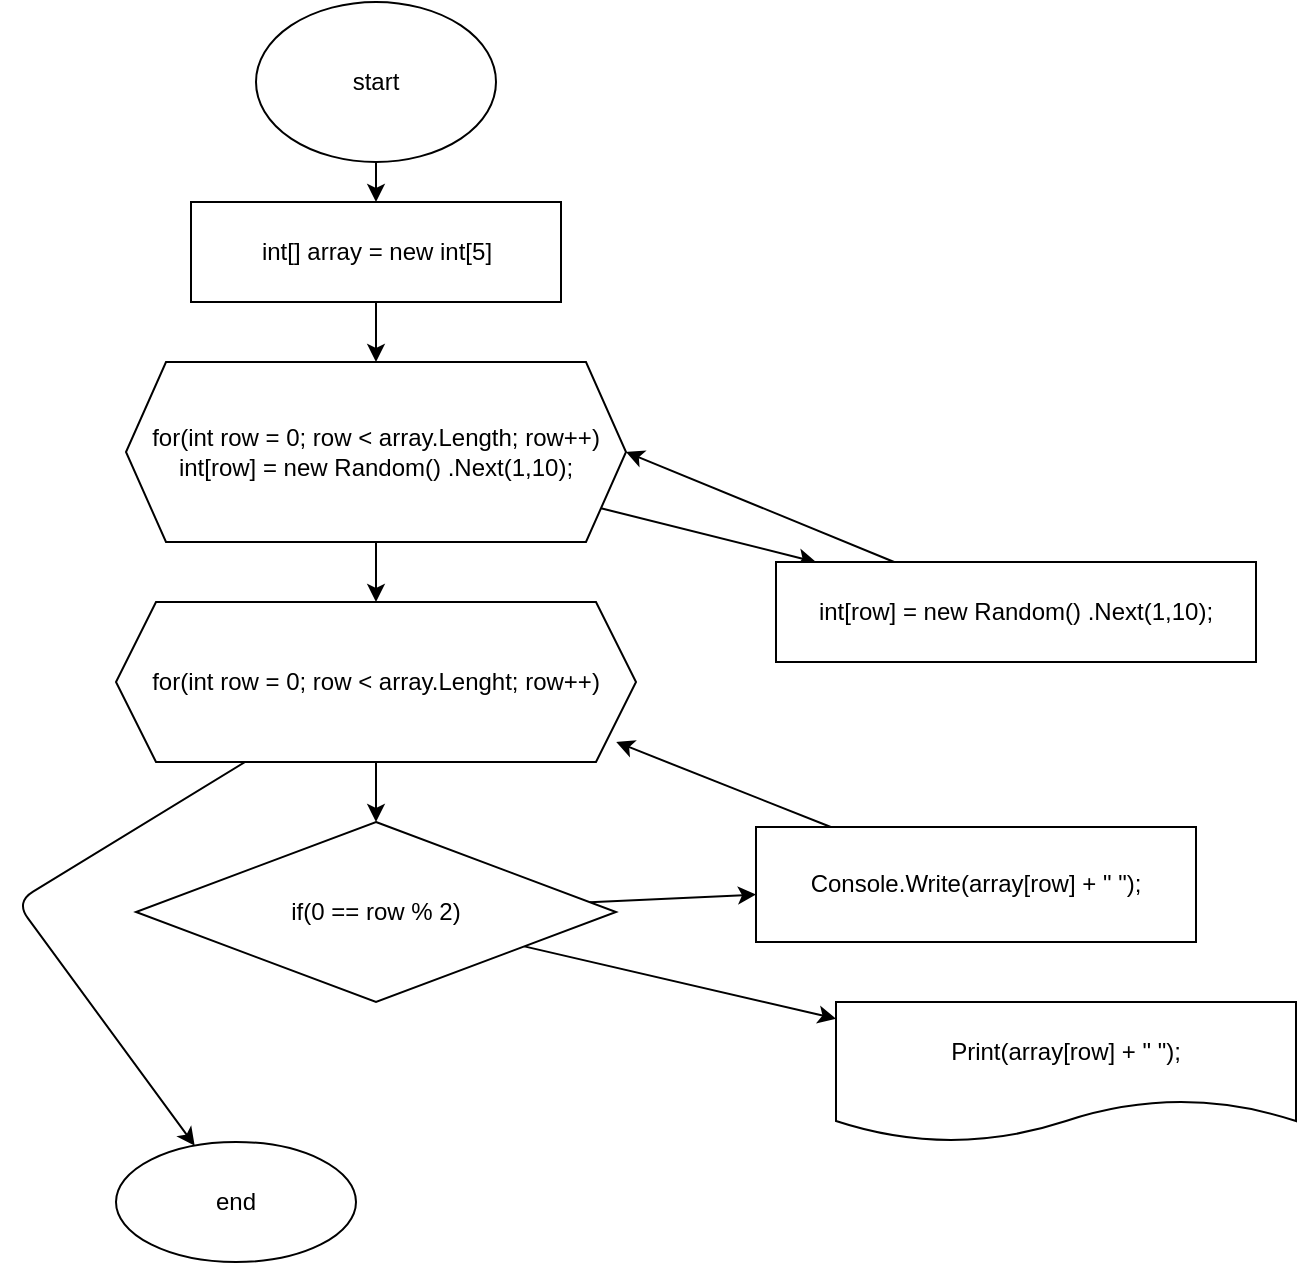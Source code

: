 <mxfile>
    <diagram id="fkWloXPmitl0KbXTwWum" name="Page-1">
        <mxGraphModel dx="1423" dy="554" grid="1" gridSize="10" guides="1" tooltips="1" connect="1" arrows="1" fold="1" page="1" pageScale="1" pageWidth="850" pageHeight="1100" math="0" shadow="0">
            <root>
                <mxCell id="0"/>
                <mxCell id="1" parent="0"/>
                <mxCell id="4" value="" style="edgeStyle=none;html=1;" edge="1" parent="1" source="2" target="3">
                    <mxGeometry relative="1" as="geometry"/>
                </mxCell>
                <mxCell id="2" value="start" style="ellipse;whiteSpace=wrap;html=1;" vertex="1" parent="1">
                    <mxGeometry x="220" y="20" width="120" height="80" as="geometry"/>
                </mxCell>
                <mxCell id="7" value="" style="edgeStyle=none;html=1;" edge="1" parent="1" source="3" target="6">
                    <mxGeometry relative="1" as="geometry"/>
                </mxCell>
                <mxCell id="3" value="int[] array = new int[5]" style="rounded=0;whiteSpace=wrap;html=1;" vertex="1" parent="1">
                    <mxGeometry x="187.5" y="120" width="185" height="50" as="geometry"/>
                </mxCell>
                <mxCell id="11" value="" style="edgeStyle=none;html=1;" edge="1" parent="1" source="6" target="10">
                    <mxGeometry relative="1" as="geometry"/>
                </mxCell>
                <mxCell id="13" style="edgeStyle=none;html=1;entryX=0.5;entryY=0;entryDx=0;entryDy=0;" edge="1" parent="1" source="6" target="8">
                    <mxGeometry relative="1" as="geometry"/>
                </mxCell>
                <mxCell id="6" value="for(int row = 0; row &amp;lt; array.Length; row++)&lt;br&gt;int[row] = new Random() .Next(1,10);" style="shape=hexagon;perimeter=hexagonPerimeter2;whiteSpace=wrap;html=1;fixedSize=1;rounded=0;" vertex="1" parent="1">
                    <mxGeometry x="155" y="200" width="250" height="90" as="geometry"/>
                </mxCell>
                <mxCell id="17" value="" style="edgeStyle=none;html=1;" edge="1" parent="1" source="8" target="16">
                    <mxGeometry relative="1" as="geometry"/>
                </mxCell>
                <mxCell id="29" value="" style="edgeStyle=none;html=1;" edge="1" parent="1" source="8" target="28">
                    <mxGeometry relative="1" as="geometry">
                        <Array as="points">
                            <mxPoint x="100" y="470"/>
                        </Array>
                    </mxGeometry>
                </mxCell>
                <mxCell id="8" value="for(int row = 0; row &amp;lt; array.Lenght; row++)&lt;br&gt;" style="shape=hexagon;perimeter=hexagonPerimeter2;whiteSpace=wrap;html=1;fixedSize=1;rounded=0;" vertex="1" parent="1">
                    <mxGeometry x="150" y="320" width="260" height="80" as="geometry"/>
                </mxCell>
                <mxCell id="12" style="edgeStyle=none;html=1;entryX=1;entryY=0.5;entryDx=0;entryDy=0;" edge="1" parent="1" source="10" target="6">
                    <mxGeometry relative="1" as="geometry"/>
                </mxCell>
                <mxCell id="10" value="&lt;span&gt;int[row] = new Random() .Next(1,10);&lt;/span&gt;" style="whiteSpace=wrap;html=1;rounded=0;" vertex="1" parent="1">
                    <mxGeometry x="480" y="300" width="240" height="50" as="geometry"/>
                </mxCell>
                <mxCell id="19" value="" style="edgeStyle=none;html=1;" edge="1" parent="1" source="16" target="18">
                    <mxGeometry relative="1" as="geometry"/>
                </mxCell>
                <mxCell id="26" value="" style="edgeStyle=none;html=1;" edge="1" parent="1" source="16" target="25">
                    <mxGeometry relative="1" as="geometry"/>
                </mxCell>
                <mxCell id="16" value="if(0 == row % 2)" style="rhombus;whiteSpace=wrap;html=1;rounded=0;" vertex="1" parent="1">
                    <mxGeometry x="160" y="430" width="240" height="90" as="geometry"/>
                </mxCell>
                <mxCell id="20" style="edgeStyle=none;html=1;entryX=0.962;entryY=0.875;entryDx=0;entryDy=0;entryPerimeter=0;" edge="1" parent="1" source="18" target="8">
                    <mxGeometry relative="1" as="geometry"/>
                </mxCell>
                <mxCell id="18" value="Console.Write(array[row] + &quot; &quot;);" style="whiteSpace=wrap;html=1;rounded=0;" vertex="1" parent="1">
                    <mxGeometry x="470" y="432.5" width="220" height="57.5" as="geometry"/>
                </mxCell>
                <mxCell id="25" value="Print(array[row] + &quot; &quot;);" style="shape=document;whiteSpace=wrap;html=1;boundedLbl=1;rounded=0;" vertex="1" parent="1">
                    <mxGeometry x="510" y="520" width="230" height="70" as="geometry"/>
                </mxCell>
                <mxCell id="28" value="end" style="ellipse;whiteSpace=wrap;html=1;rounded=0;" vertex="1" parent="1">
                    <mxGeometry x="150" y="590" width="120" height="60" as="geometry"/>
                </mxCell>
            </root>
        </mxGraphModel>
    </diagram>
</mxfile>